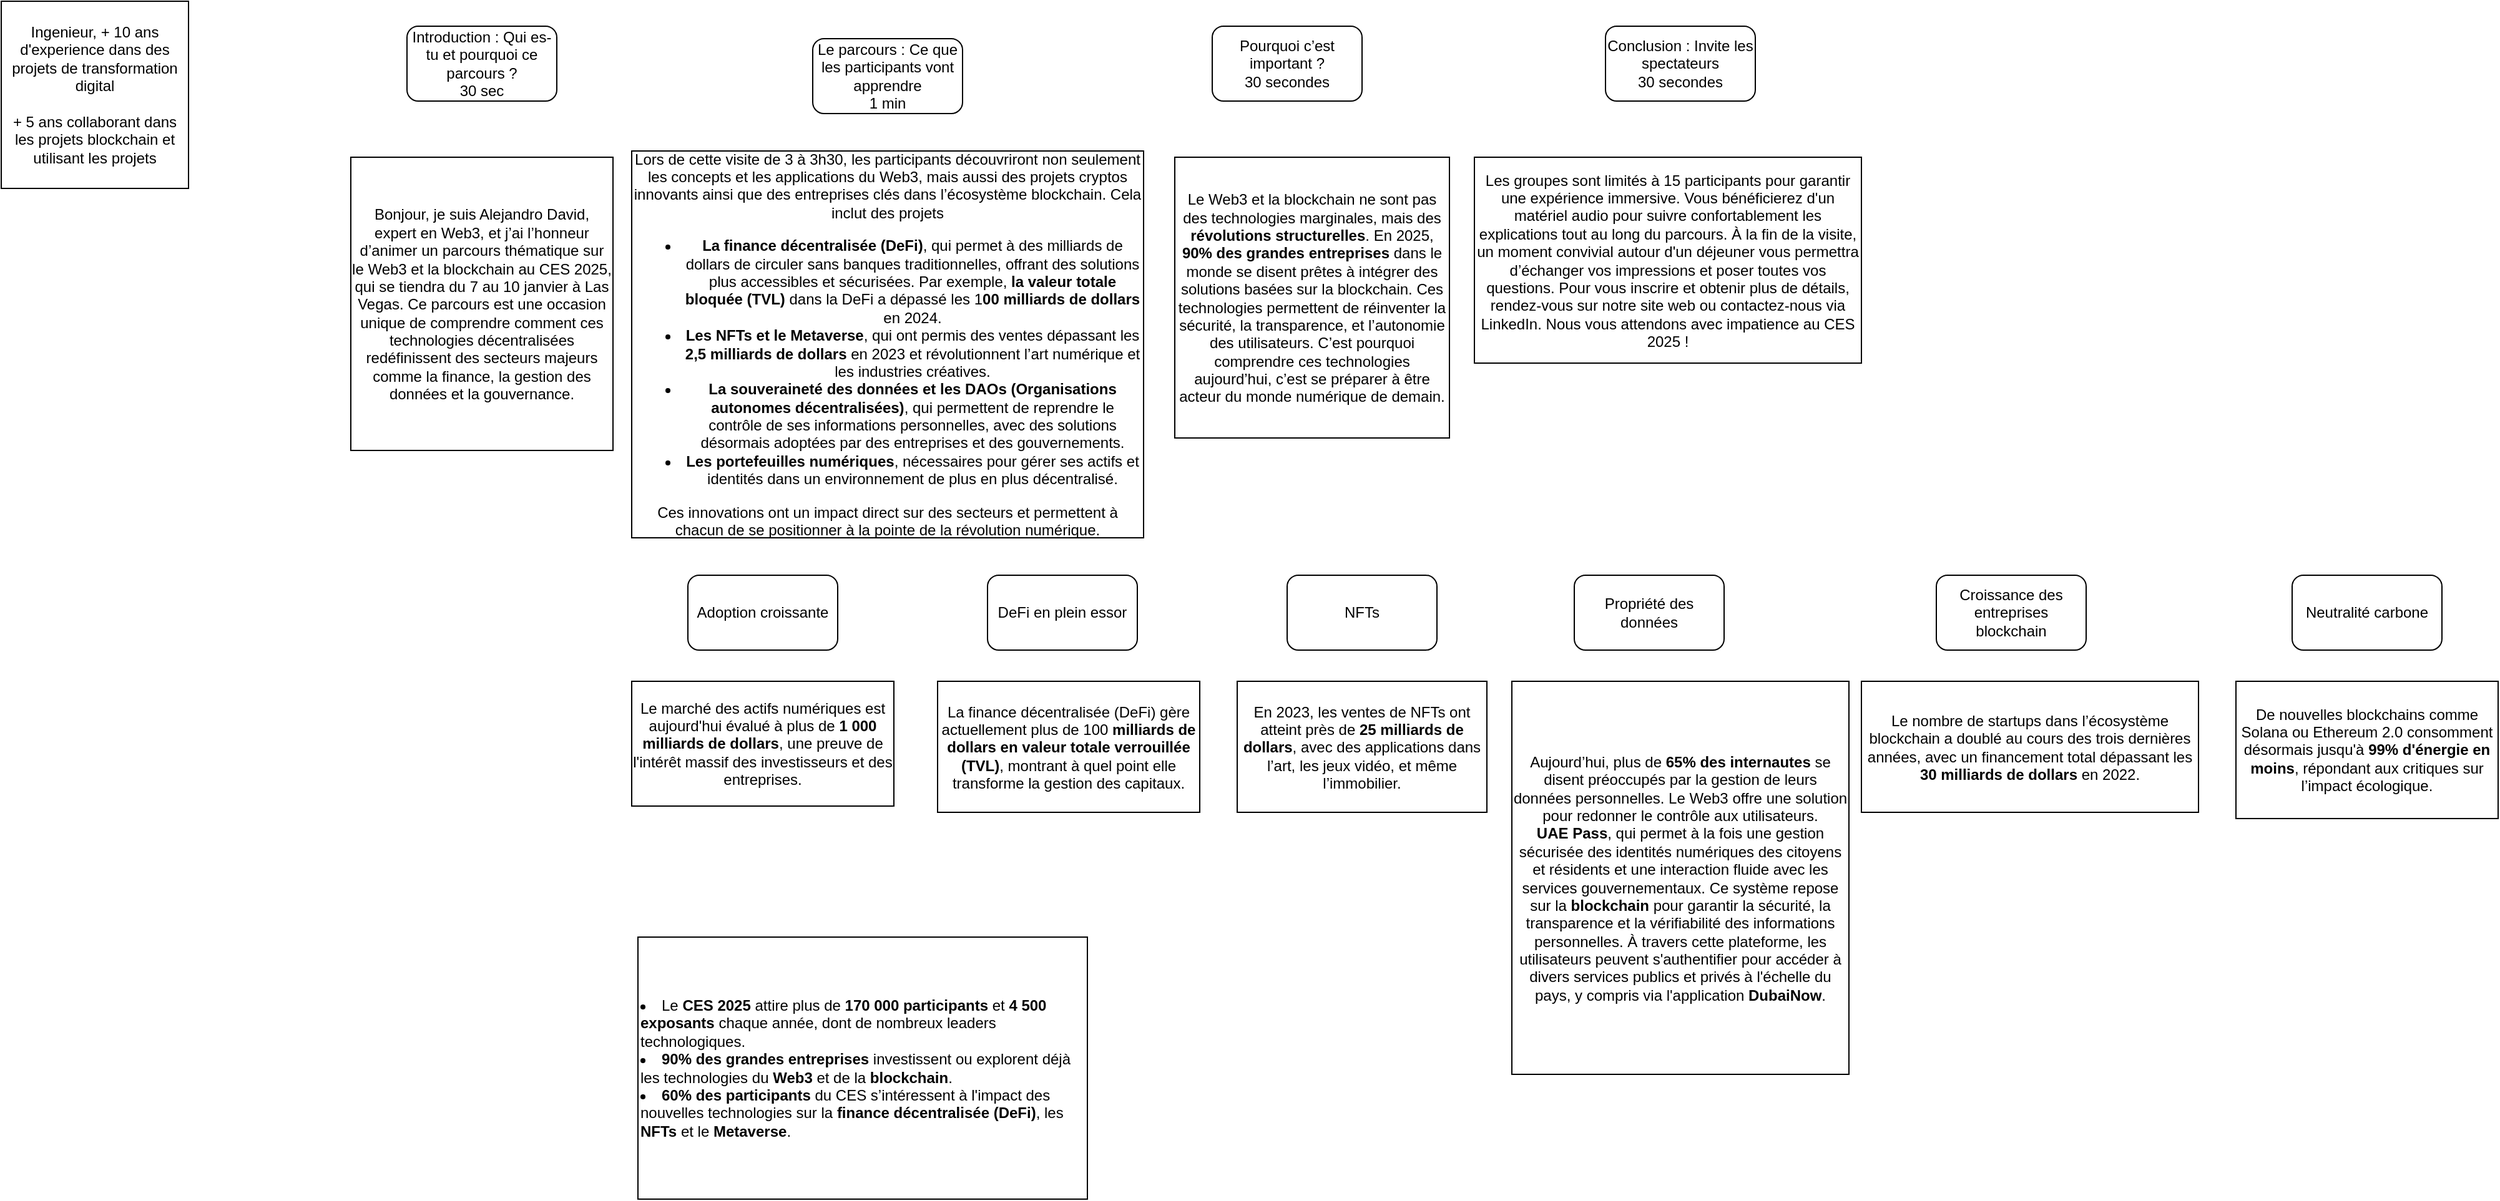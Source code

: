 <mxfile version="24.8.6">
  <diagram name="Page-1" id="Z1V4pkyrTjfmCM-U0hCl">
    <mxGraphModel dx="3069" dy="2094" grid="1" gridSize="10" guides="1" tooltips="1" connect="1" arrows="1" fold="1" page="1" pageScale="1" pageWidth="827" pageHeight="1169" math="0" shadow="0">
      <root>
        <mxCell id="0" />
        <mxCell id="1" parent="0" />
        <mxCell id="f6ZDDn2nSGfMl3vf_n1B-1" value="Introduction : Qui es-tu et pourquoi ce parcours ?&lt;div&gt;30 sec&lt;/div&gt;" style="rounded=1;whiteSpace=wrap;html=1;" vertex="1" parent="1">
          <mxGeometry x="-145" y="10" width="120" height="60" as="geometry" />
        </mxCell>
        <mxCell id="f6ZDDn2nSGfMl3vf_n1B-2" value="Ingenieur, + 10 ans d&#39;experience dans des projets de transformation digital&lt;div&gt;&lt;br&gt;&lt;/div&gt;&lt;div&gt;+ 5 ans collaborant dans les projets blockchain et utilisant les projets&lt;/div&gt;" style="rounded=0;whiteSpace=wrap;html=1;" vertex="1" parent="1">
          <mxGeometry x="-470" y="-10" width="150" height="150" as="geometry" />
        </mxCell>
        <mxCell id="f6ZDDn2nSGfMl3vf_n1B-5" value="Le parcours : Ce que les participants vont apprendre&lt;div&gt;1 min&lt;/div&gt;" style="rounded=1;whiteSpace=wrap;html=1;" vertex="1" parent="1">
          <mxGeometry x="180" y="20" width="120" height="60" as="geometry" />
        </mxCell>
        <mxCell id="f6ZDDn2nSGfMl3vf_n1B-6" value="Pourquoi c’est important ?&lt;div&gt;30 secondes&lt;/div&gt;" style="rounded=1;whiteSpace=wrap;html=1;" vertex="1" parent="1">
          <mxGeometry x="500" y="10" width="120" height="60" as="geometry" />
        </mxCell>
        <mxCell id="f6ZDDn2nSGfMl3vf_n1B-7" value="Conclusion : Invite les spectateurs&lt;div&gt;30 secondes&lt;/div&gt;" style="rounded=1;whiteSpace=wrap;html=1;" vertex="1" parent="1">
          <mxGeometry x="815" y="10" width="120" height="60" as="geometry" />
        </mxCell>
        <mxCell id="f6ZDDn2nSGfMl3vf_n1B-8" value="Adoption croissante" style="rounded=1;whiteSpace=wrap;html=1;" vertex="1" parent="1">
          <mxGeometry x="80" y="450" width="120" height="60" as="geometry" />
        </mxCell>
        <mxCell id="f6ZDDn2nSGfMl3vf_n1B-9" value="&lt;meta charset=&quot;utf-8&quot;&gt;Le marché des actifs numériques est aujourd&#39;hui évalué à plus de &lt;strong&gt;1 000 milliards de dollars&lt;/strong&gt;, une preuve de l&#39;intérêt massif des investisseurs et des entreprises." style="rounded=0;whiteSpace=wrap;html=1;" vertex="1" parent="1">
          <mxGeometry x="35" y="535" width="210" height="100" as="geometry" />
        </mxCell>
        <mxCell id="f6ZDDn2nSGfMl3vf_n1B-10" value="La finance décentralisée (DeFi) gère actuellement plus de 100&lt;strong&gt;&amp;nbsp;milliards de dollars en valeur totale verrouillée (TVL)&lt;/strong&gt;, montrant à quel point elle transforme la gestion des capitaux." style="rounded=0;whiteSpace=wrap;html=1;" vertex="1" parent="1">
          <mxGeometry x="280" y="535" width="210" height="105" as="geometry" />
        </mxCell>
        <mxCell id="f6ZDDn2nSGfMl3vf_n1B-11" value="&lt;meta charset=&quot;utf-8&quot;&gt;En 2023, les ventes de NFTs ont atteint près de &lt;strong&gt;25 milliards de dollars&lt;/strong&gt;, avec des applications dans l’art, les jeux vidéo, et même l’immobilier." style="rounded=0;whiteSpace=wrap;html=1;" vertex="1" parent="1">
          <mxGeometry x="520" y="535" width="200" height="105" as="geometry" />
        </mxCell>
        <mxCell id="f6ZDDn2nSGfMl3vf_n1B-12" value="Aujourd’hui, plus de &lt;strong&gt;65% des internautes&lt;/strong&gt; se disent préoccupés par la gestion de leurs données personnelles. Le Web3 offre une solution pour redonner le contrôle aux utilisateurs.&lt;div&gt;&lt;strong&gt;UAE Pass&lt;/strong&gt;, qui permet à la fois une gestion sécurisée des identités numériques des citoyens et résidents et une interaction fluide avec les services gouvernementaux. Ce système repose sur la &lt;strong&gt;blockchain&lt;/strong&gt; pour garantir la sécurité, la transparence et la vérifiabilité des informations personnelles. À travers cette plateforme, les utilisateurs peuvent s&#39;authentifier pour accéder à divers services publics et privés à l&#39;échelle du pays, y compris via l&#39;application &lt;strong&gt;DubaiNow&lt;/strong&gt;.&lt;/div&gt;" style="rounded=0;whiteSpace=wrap;html=1;" vertex="1" parent="1">
          <mxGeometry x="740" y="535" width="270" height="315" as="geometry" />
        </mxCell>
        <mxCell id="f6ZDDn2nSGfMl3vf_n1B-13" value="&lt;meta charset=&quot;utf-8&quot;&gt;Le nombre de startups dans l’écosystème blockchain a doublé au cours des trois dernières années, avec un financement total dépassant les &lt;strong&gt;30 milliards de dollars&lt;/strong&gt; en 2022." style="rounded=0;whiteSpace=wrap;html=1;" vertex="1" parent="1">
          <mxGeometry x="1020" y="535" width="270" height="105" as="geometry" />
        </mxCell>
        <mxCell id="f6ZDDn2nSGfMl3vf_n1B-14" value="&lt;meta charset=&quot;utf-8&quot;&gt;De nouvelles blockchains comme Solana ou Ethereum 2.0 consomment désormais jusqu&#39;à &lt;strong&gt;99% d&#39;énergie en moins&lt;/strong&gt;, répondant aux critiques sur l’impact écologique." style="rounded=0;whiteSpace=wrap;html=1;" vertex="1" parent="1">
          <mxGeometry x="1320" y="535" width="210" height="110" as="geometry" />
        </mxCell>
        <mxCell id="f6ZDDn2nSGfMl3vf_n1B-15" value="&lt;meta charset=&quot;utf-8&quot;&gt;DeFi en plein essor" style="rounded=1;whiteSpace=wrap;html=1;" vertex="1" parent="1">
          <mxGeometry x="320" y="450" width="120" height="60" as="geometry" />
        </mxCell>
        <mxCell id="f6ZDDn2nSGfMl3vf_n1B-16" value="&lt;meta charset=&quot;utf-8&quot;&gt;NFTs" style="rounded=1;whiteSpace=wrap;html=1;" vertex="1" parent="1">
          <mxGeometry x="560" y="450" width="120" height="60" as="geometry" />
        </mxCell>
        <mxCell id="f6ZDDn2nSGfMl3vf_n1B-17" value="&lt;meta charset=&quot;utf-8&quot;&gt;Propriété des données" style="rounded=1;whiteSpace=wrap;html=1;" vertex="1" parent="1">
          <mxGeometry x="790" y="450" width="120" height="60" as="geometry" />
        </mxCell>
        <mxCell id="f6ZDDn2nSGfMl3vf_n1B-18" value="&lt;meta charset=&quot;utf-8&quot;&gt;Croissance des entreprises blockchain" style="rounded=1;whiteSpace=wrap;html=1;" vertex="1" parent="1">
          <mxGeometry x="1080" y="450" width="120" height="60" as="geometry" />
        </mxCell>
        <mxCell id="f6ZDDn2nSGfMl3vf_n1B-19" value="&lt;meta charset=&quot;utf-8&quot;&gt;Neutralité carbone" style="rounded=1;whiteSpace=wrap;html=1;" vertex="1" parent="1">
          <mxGeometry x="1365" y="450" width="120" height="60" as="geometry" />
        </mxCell>
        <mxCell id="f6ZDDn2nSGfMl3vf_n1B-20" value="&lt;li&gt;Le &lt;strong&gt;CES 2025&lt;/strong&gt; attire plus de &lt;strong&gt;170 000 participants&lt;/strong&gt; et &lt;strong&gt;4 500 exposants&lt;/strong&gt; chaque année, dont de nombreux leaders technologiques.&lt;/li&gt;&lt;li&gt;&lt;strong&gt;90% des grandes entreprises&lt;/strong&gt; investissent ou explorent déjà les technologies du &lt;strong&gt;Web3&lt;/strong&gt; et de la &lt;strong&gt;blockchain&lt;/strong&gt;.&lt;/li&gt;&lt;li&gt;&lt;strong&gt;60% des participants&lt;/strong&gt; du CES s’intéressent à l&#39;impact des nouvelles technologies sur la &lt;strong&gt;finance décentralisée (DeFi)&lt;/strong&gt;, les &lt;strong&gt;NFTs&lt;/strong&gt; et le &lt;strong&gt;Metaverse&lt;/strong&gt;.&lt;/li&gt;" style="rounded=0;whiteSpace=wrap;html=1;align=left;" vertex="1" parent="1">
          <mxGeometry x="40" y="740" width="360" height="210" as="geometry" />
        </mxCell>
        <mxCell id="f6ZDDn2nSGfMl3vf_n1B-21" value="Bonjour, je suis Alejandro David, expert en Web3, et j’ai l’honneur d’animer un parcours thématique sur le Web3 et la blockchain au CES 2025, qui se tiendra du 7 au 10 janvier à Las Vegas. Ce parcours est une occasion unique de comprendre comment ces technologies décentralisées redéfinissent des secteurs majeurs comme la finance, la gestion des données et la gouvernance." style="rounded=0;whiteSpace=wrap;html=1;" vertex="1" parent="1">
          <mxGeometry x="-190" y="115" width="210" height="235" as="geometry" />
        </mxCell>
        <mxCell id="f6ZDDn2nSGfMl3vf_n1B-22" value="Le Web3 et la blockchain ne sont pas des technologies marginales, mais des &lt;strong&gt;révolutions structurelles&lt;/strong&gt;. En 2025, &lt;strong&gt;90% des grandes entreprises&lt;/strong&gt; dans le monde se disent prêtes à intégrer des solutions basées sur la blockchain. Ces technologies permettent de réinventer la sécurité, la transparence, et l’autonomie des utilisateurs. C’est pourquoi comprendre ces technologies aujourd’hui, c’est se préparer à être acteur du monde numérique de demain." style="rounded=0;whiteSpace=wrap;html=1;" vertex="1" parent="1">
          <mxGeometry x="470" y="115" width="220" height="225" as="geometry" />
        </mxCell>
        <mxCell id="f6ZDDn2nSGfMl3vf_n1B-23" value="Les groupes sont limités à 15 participants pour garantir une expérience immersive. Vous bénéficierez d&#39;un matériel audio pour suivre confortablement les explications tout au long du parcours. À la fin de la visite, un moment convivial autour d&#39;un déjeuner vous permettra d’échanger vos impressions et poser toutes vos questions. Pour vous inscrire et obtenir plus de détails, rendez-vous sur notre site web ou contactez-nous via LinkedIn. Nous vous attendons avec impatience au CES 2025 !" style="rounded=0;whiteSpace=wrap;html=1;" vertex="1" parent="1">
          <mxGeometry x="710" y="115" width="310" height="165" as="geometry" />
        </mxCell>
        <mxCell id="f6ZDDn2nSGfMl3vf_n1B-24" value="&lt;p&gt;Lors de cette visite de 3 à 3h30,&amp;nbsp;&lt;span style=&quot;background-color: initial;&quot;&gt;les participants découvriront non seulement les concepts et les applications du Web3, mais aussi des projets cryptos innovants ainsi que des entreprises clés dans l’écosystème blockchain.&amp;nbsp;&lt;/span&gt;&lt;span style=&quot;background-color: initial;&quot;&gt;Cela inclut des projets&lt;/span&gt;&lt;/p&gt;&lt;ul&gt;&lt;li&gt;&lt;strong&gt;La finance décentralisée (DeFi)&lt;/strong&gt;, qui permet à des milliards de dollars de circuler sans banques traditionnelles, offrant des solutions plus accessibles et sécurisées. Par exemple, &lt;strong&gt;la valeur totale bloquée (TVL)&lt;/strong&gt; dans la DeFi a dépassé les 1&lt;strong&gt;00 milliards de dollars&lt;/strong&gt; en 2024.&lt;/li&gt;&lt;li&gt;&lt;strong&gt;Les NFTs et le Metaverse&lt;/strong&gt;, qui ont permis des ventes dépassant les &lt;strong&gt;2,5 milliards de dollars&lt;/strong&gt; en 2023 et révolutionnent l’art numérique et les industries créatives.&lt;/li&gt;&lt;li&gt;&lt;strong&gt;La souveraineté des données et les DAOs (Organisations autonomes décentralisées)&lt;/strong&gt;, qui permettent de reprendre le contrôle de ses informations personnelles, avec des solutions désormais adoptées par des entreprises et des gouvernements.&lt;/li&gt;&lt;li&gt;&lt;strong&gt;Les portefeuilles numériques&lt;/strong&gt;, nécessaires pour gérer ses actifs et identités dans un environnement de plus en plus décentralisé.&lt;/li&gt;&lt;/ul&gt;&lt;p&gt;Ces innovations ont un impact direct sur des secteurs et permettent à chacun de se positionner à la pointe de la révolution numérique.&lt;/p&gt;" style="rounded=0;whiteSpace=wrap;html=1;" vertex="1" parent="1">
          <mxGeometry x="35" y="110" width="410" height="310" as="geometry" />
        </mxCell>
      </root>
    </mxGraphModel>
  </diagram>
</mxfile>
